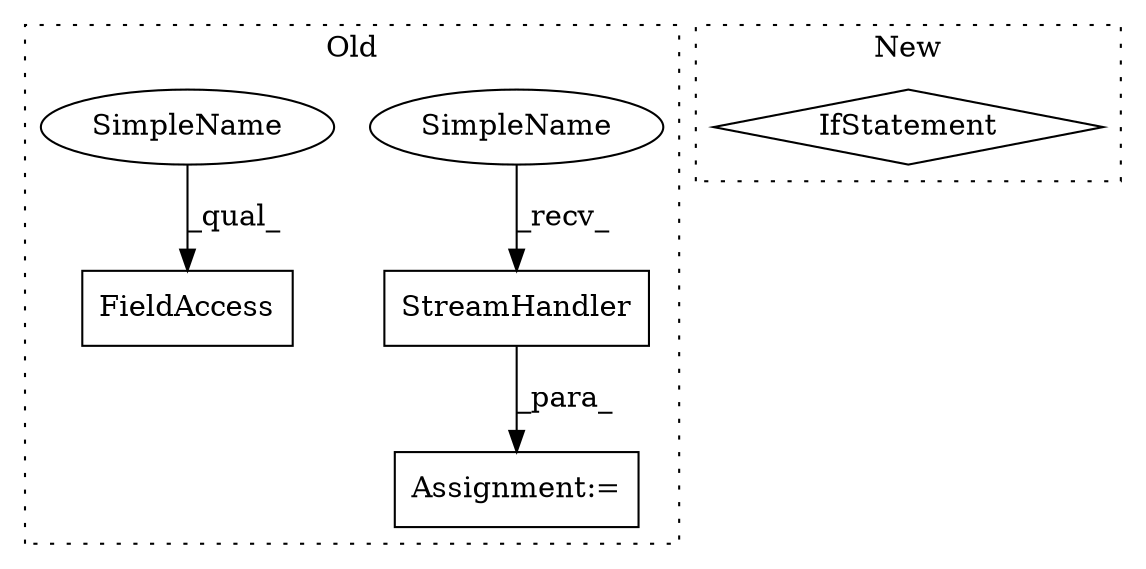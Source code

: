 digraph G {
subgraph cluster0 {
1 [label="StreamHandler" a="32" s="17200,17224" l="14,1" shape="box"];
3 [label="Assignment:=" a="7" s="17191" l="1" shape="box"];
4 [label="FieldAccess" a="22" s="17263" l="12" shape="box"];
5 [label="SimpleName" a="42" s="17192" l="7" shape="ellipse"];
6 [label="SimpleName" a="42" s="17263" l="7" shape="ellipse"];
label = "Old";
style="dotted";
}
subgraph cluster1 {
2 [label="IfStatement" a="25" s="17358,17382" l="4,2" shape="diamond"];
label = "New";
style="dotted";
}
1 -> 3 [label="_para_"];
5 -> 1 [label="_recv_"];
6 -> 4 [label="_qual_"];
}